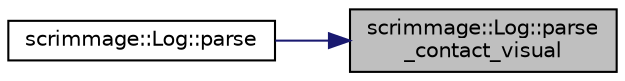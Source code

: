 digraph "scrimmage::Log::parse_contact_visual"
{
 // LATEX_PDF_SIZE
  edge [fontname="Helvetica",fontsize="10",labelfontname="Helvetica",labelfontsize="10"];
  node [fontname="Helvetica",fontsize="10",shape=record];
  rankdir="RL";
  Node1 [label="scrimmage::Log::parse\l_contact_visual",height=0.2,width=0.4,color="black", fillcolor="grey75", style="filled", fontcolor="black",tooltip=" "];
  Node1 -> Node2 [dir="back",color="midnightblue",fontsize="10",style="solid",fontname="Helvetica"];
  Node2 [label="scrimmage::Log::parse",height=0.2,width=0.4,color="black", fillcolor="white", style="filled",URL="$classscrimmage_1_1Log.html#aec072204299494600ec8e7a4245b9f7a",tooltip=" "];
}
